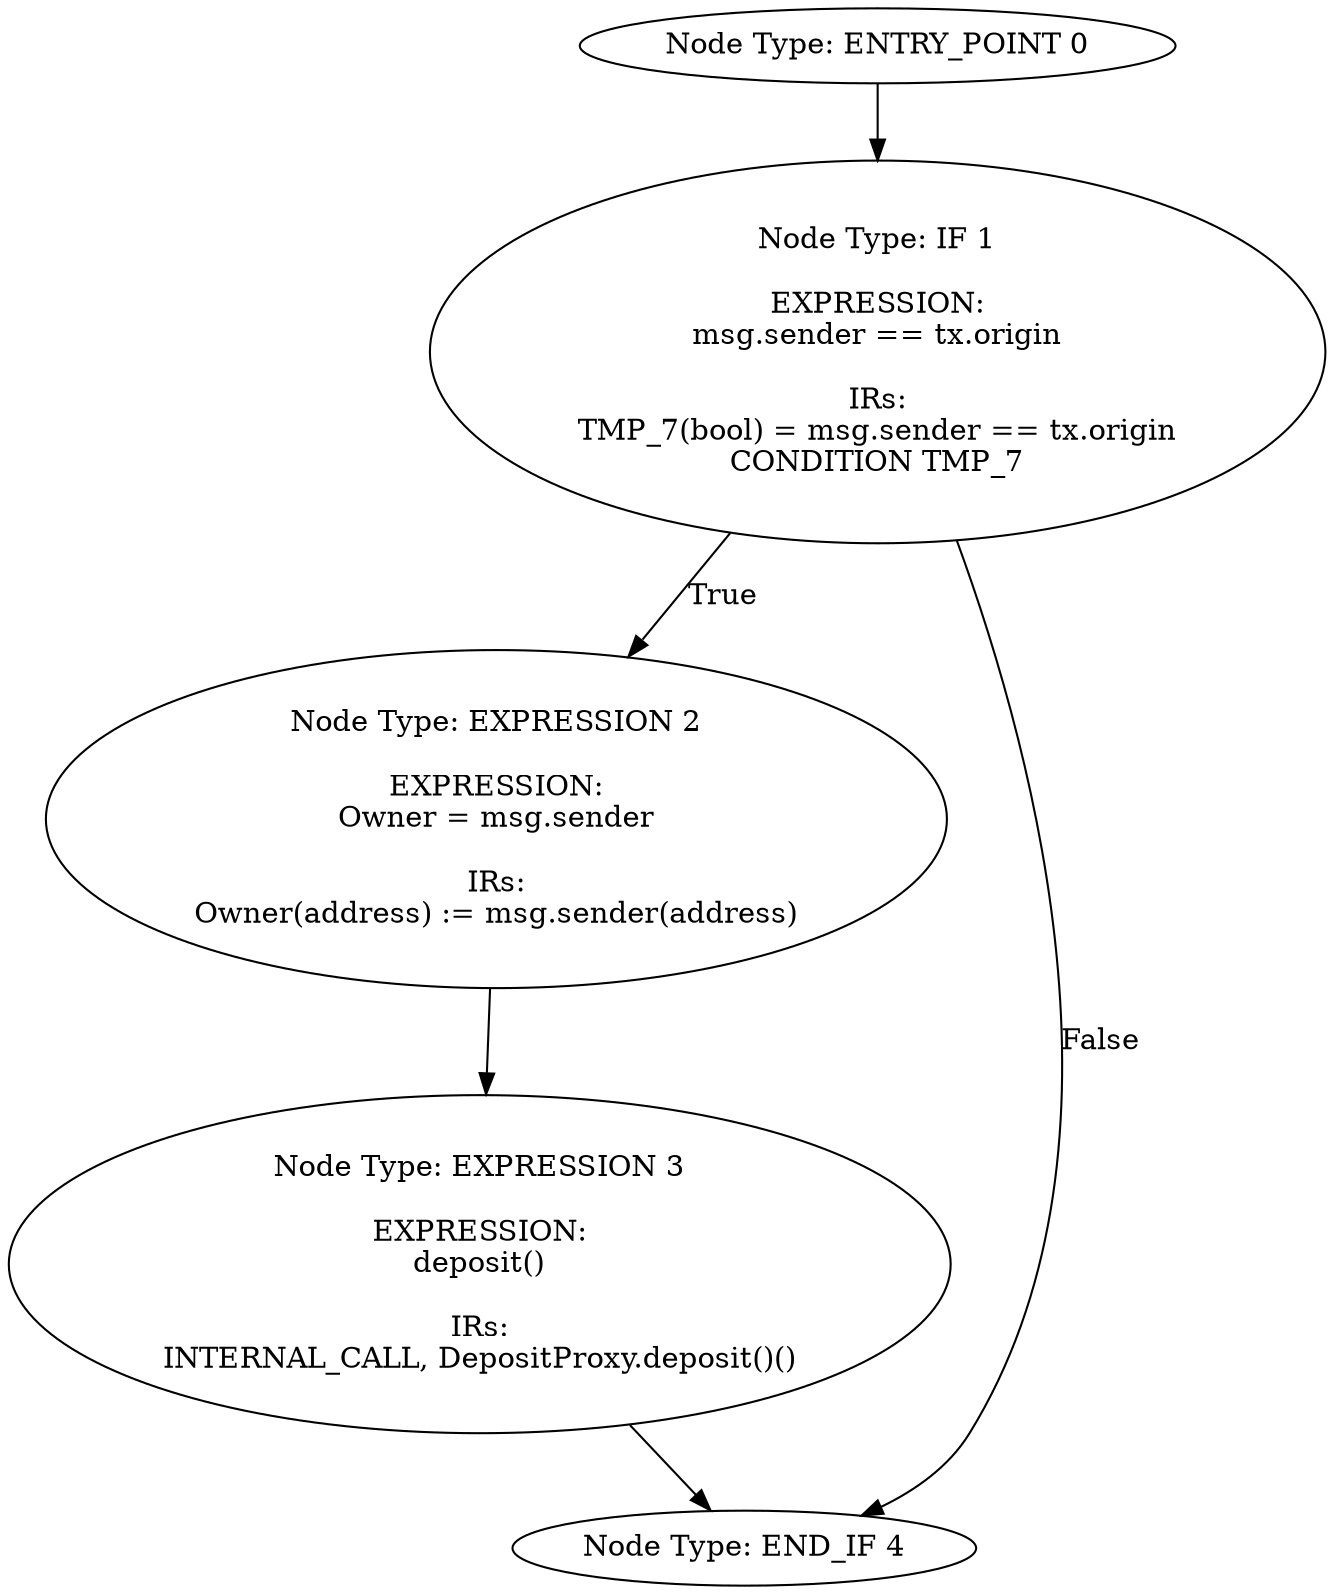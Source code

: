 digraph{
0[label="Node Type: ENTRY_POINT 0
"];
0->1;
1[label="Node Type: IF 1

EXPRESSION:
msg.sender == tx.origin

IRs:
TMP_7(bool) = msg.sender == tx.origin
CONDITION TMP_7"];
1->2[label="True"];
1->4[label="False"];
2[label="Node Type: EXPRESSION 2

EXPRESSION:
Owner = msg.sender

IRs:
Owner(address) := msg.sender(address)"];
2->3;
3[label="Node Type: EXPRESSION 3

EXPRESSION:
deposit()

IRs:
INTERNAL_CALL, DepositProxy.deposit()()"];
3->4;
4[label="Node Type: END_IF 4
"];
}
